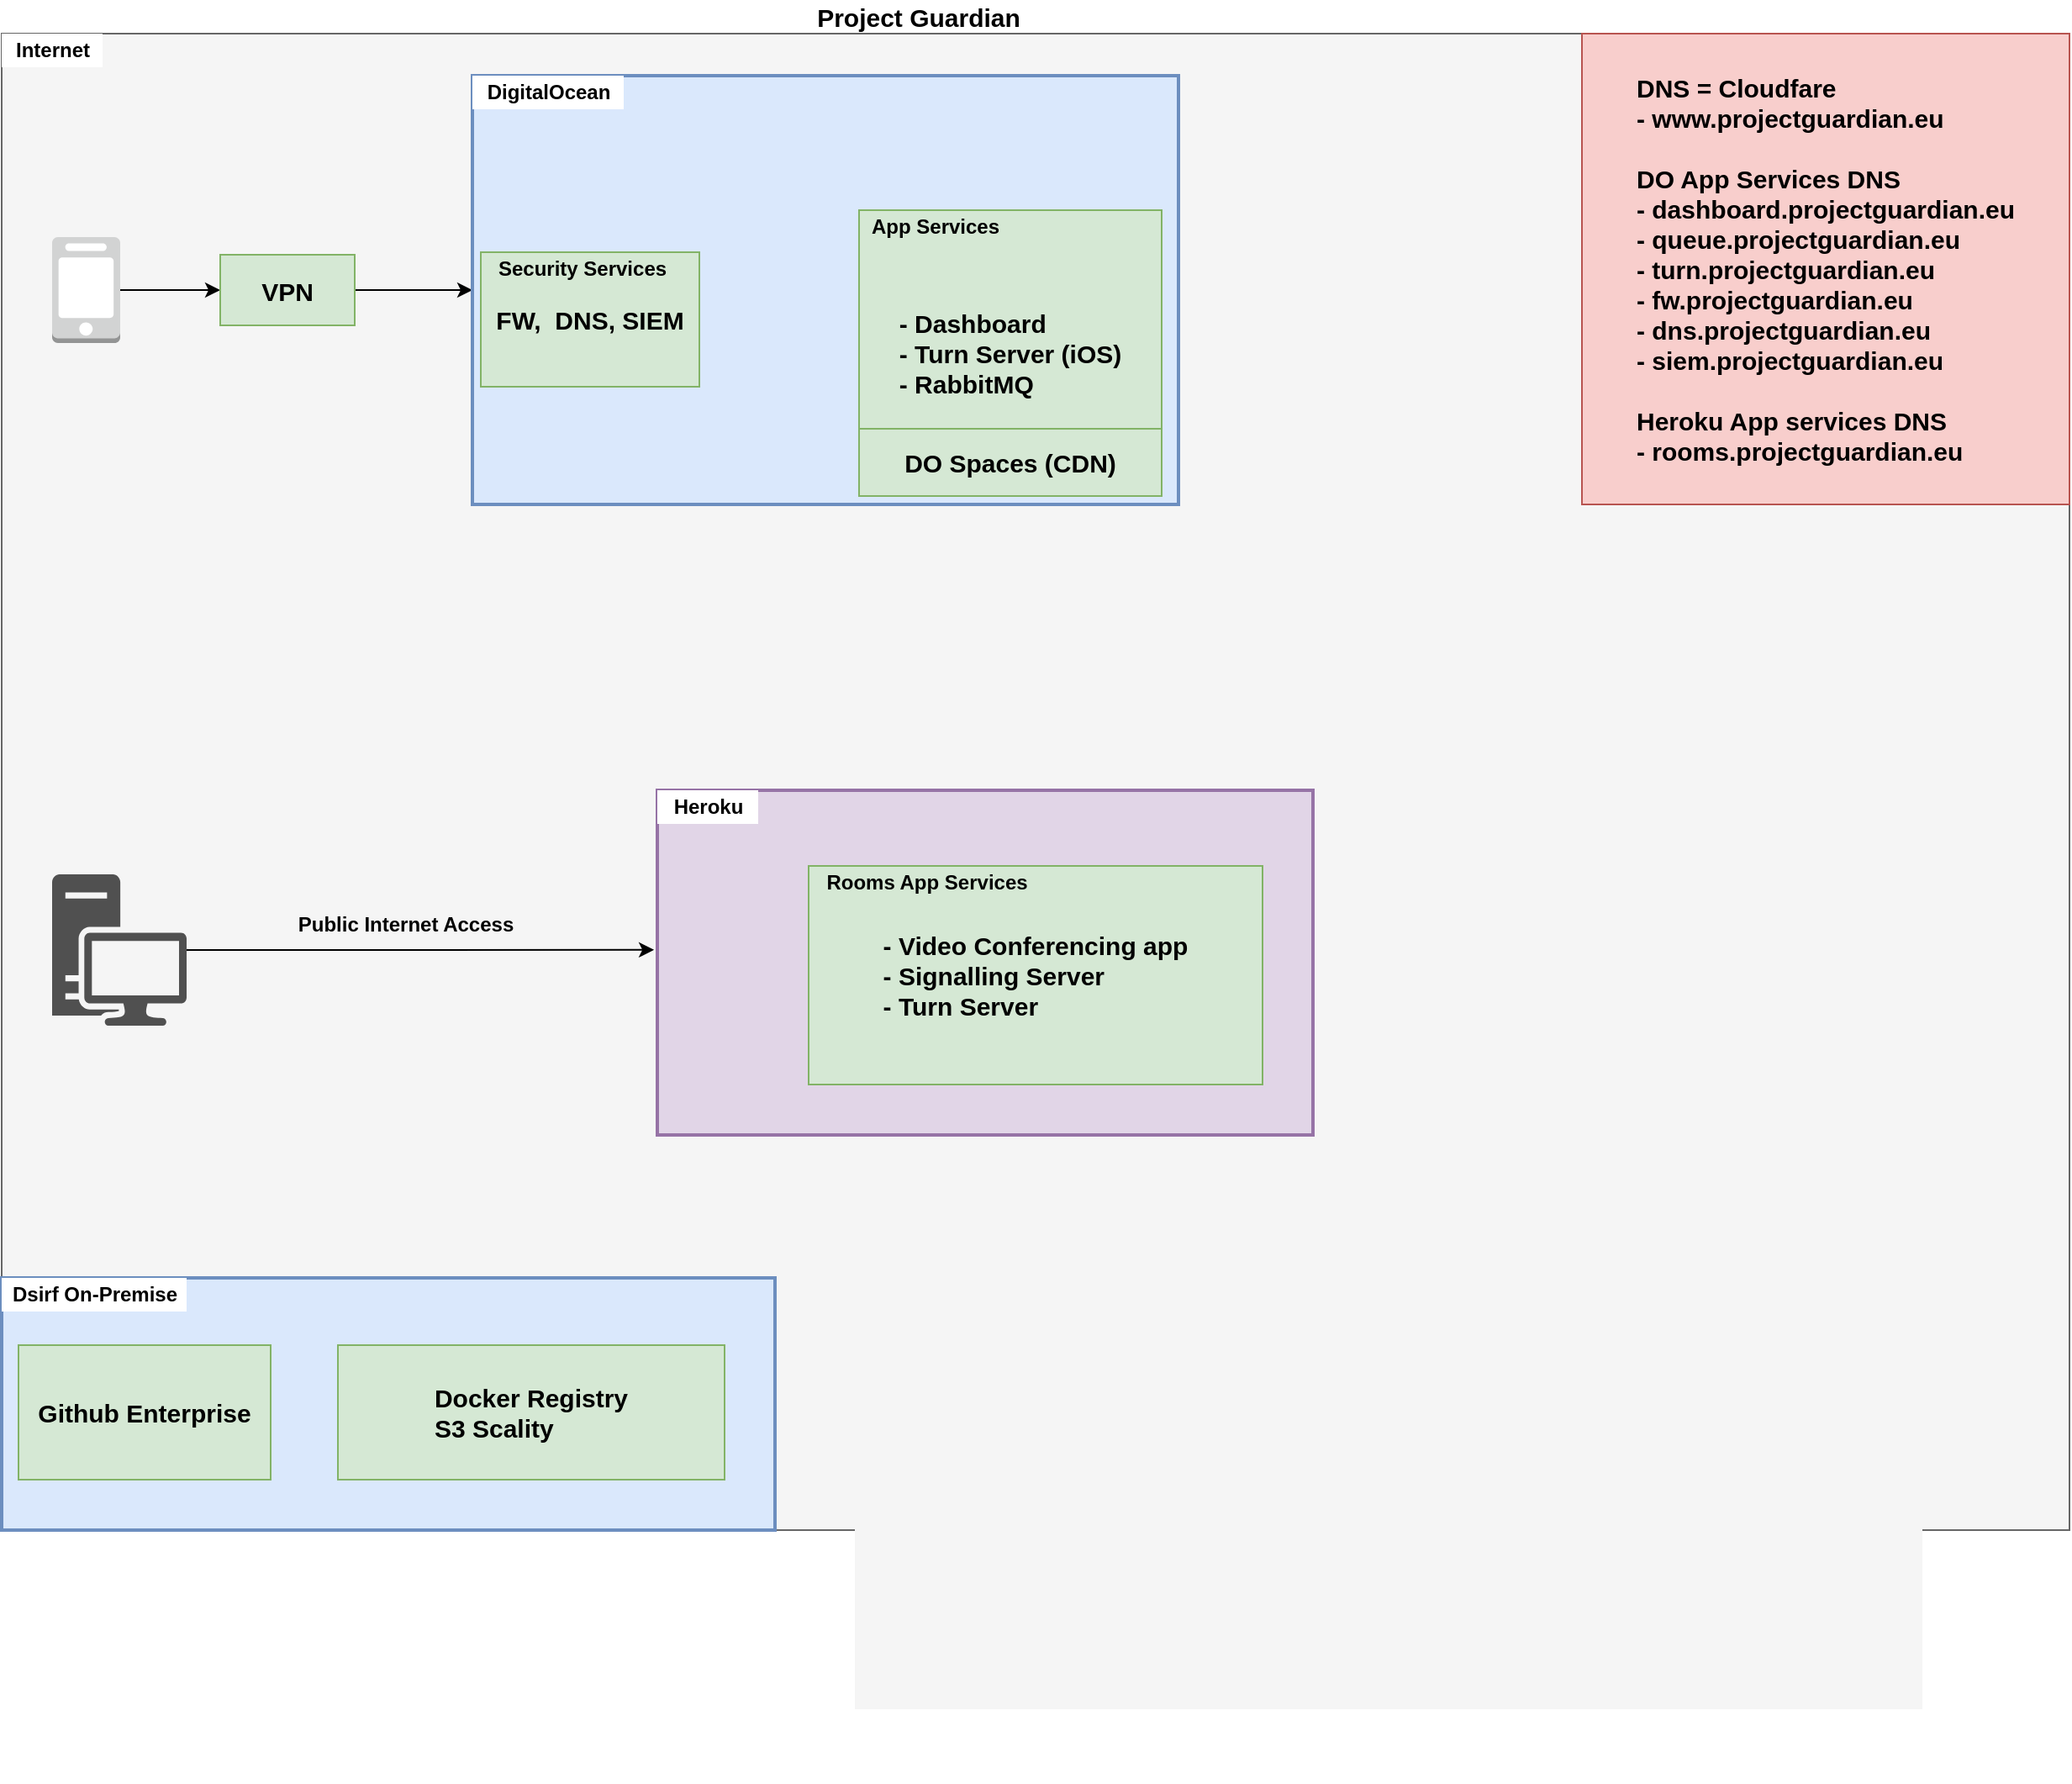<mxfile version="13.8.8" type="github">
  <diagram id="Kct_C77k4w69qnWXF-Gp" name="Page-1">
    <mxGraphModel dx="3766" dy="1265" grid="1" gridSize="10" guides="1" tooltips="1" connect="1" arrows="1" fold="1" page="1" pageScale="1" pageWidth="1700" pageHeight="1100" math="0" shadow="0">
      <root>
        <mxCell id="0" />
        <mxCell id="1" parent="0" />
        <mxCell id="mxm4oyXmpaIIjX80Ufu0-10" value="" style="rounded=0;whiteSpace=wrap;html=1;fillColor=#f5f5f5;strokeColor=#666666;fontColor=#333333;" vertex="1" parent="1">
          <mxGeometry y="60" width="1230" height="890" as="geometry" />
        </mxCell>
        <mxCell id="mxm4oyXmpaIIjX80Ufu0-1" value="Internet" style="text;html=1;align=center;verticalAlign=middle;resizable=0;points=[];autosize=1;fontStyle=1;fillColor=#ffffff;" vertex="1" parent="1">
          <mxGeometry y="60" width="60" height="20" as="geometry" />
        </mxCell>
        <mxCell id="mxm4oyXmpaIIjX80Ufu0-27" style="edgeStyle=orthogonalEdgeStyle;rounded=1;orthogonalLoop=1;jettySize=auto;html=1;entryX=0;entryY=0.5;entryDx=0;entryDy=0;" edge="1" parent="1" source="mxm4oyXmpaIIjX80Ufu0-4" target="mxm4oyXmpaIIjX80Ufu0-9">
          <mxGeometry relative="1" as="geometry" />
        </mxCell>
        <mxCell id="mxm4oyXmpaIIjX80Ufu0-4" value="" style="outlineConnect=0;dashed=0;verticalLabelPosition=bottom;verticalAlign=top;align=center;html=1;shape=mxgraph.aws3.mobile_client;fillColor=#D2D3D3;gradientColor=none;" vertex="1" parent="1">
          <mxGeometry x="30" y="181" width="40.5" height="63" as="geometry" />
        </mxCell>
        <mxCell id="mxm4oyXmpaIIjX80Ufu0-28" style="edgeStyle=orthogonalEdgeStyle;rounded=1;orthogonalLoop=1;jettySize=auto;html=1;entryX=0;entryY=0.5;entryDx=0;entryDy=0;" edge="1" parent="1" source="mxm4oyXmpaIIjX80Ufu0-9" target="mxm4oyXmpaIIjX80Ufu0-11">
          <mxGeometry relative="1" as="geometry" />
        </mxCell>
        <mxCell id="mxm4oyXmpaIIjX80Ufu0-9" value="&lt;font style=&quot;font-size: 15px&quot;&gt;VPN&lt;/font&gt;" style="rounded=0;whiteSpace=wrap;html=1;fontStyle=1;fillColor=#d5e8d4;strokeColor=#82b366;" vertex="1" parent="1">
          <mxGeometry x="130" y="191.5" width="80" height="42" as="geometry" />
        </mxCell>
        <mxCell id="mxm4oyXmpaIIjX80Ufu0-26" style="edgeStyle=orthogonalEdgeStyle;rounded=1;orthogonalLoop=1;jettySize=auto;html=1;entryX=-0.005;entryY=0.463;entryDx=0;entryDy=0;entryPerimeter=0;" edge="1" parent="1" source="mxm4oyXmpaIIjX80Ufu0-18" target="mxm4oyXmpaIIjX80Ufu0-20">
          <mxGeometry relative="1" as="geometry" />
        </mxCell>
        <mxCell id="mxm4oyXmpaIIjX80Ufu0-18" value="" style="pointerEvents=1;shadow=0;dashed=0;html=1;strokeColor=none;fillColor=#505050;labelPosition=center;verticalLabelPosition=bottom;verticalAlign=top;outlineConnect=0;align=center;shape=mxgraph.office.devices.workstation;" vertex="1" parent="1">
          <mxGeometry x="30" y="560" width="80" height="90" as="geometry" />
        </mxCell>
        <mxCell id="mxm4oyXmpaIIjX80Ufu0-19" value="Public Internet Access" style="text;html=1;align=center;verticalAlign=middle;resizable=0;points=[];autosize=1;fontStyle=1;" vertex="1" parent="1">
          <mxGeometry x="170" y="580" width="140" height="20" as="geometry" />
        </mxCell>
        <mxCell id="mxm4oyXmpaIIjX80Ufu0-25" value="" style="group" vertex="1" connectable="0" parent="1">
          <mxGeometry x="390" y="510" width="390" height="215" as="geometry" />
        </mxCell>
        <mxCell id="mxm4oyXmpaIIjX80Ufu0-20" value="" style="whiteSpace=wrap;html=1;strokeColor=#9673a6;strokeWidth=2;fillColor=#e1d5e7;" vertex="1" parent="mxm4oyXmpaIIjX80Ufu0-25">
          <mxGeometry width="390" height="205" as="geometry" />
        </mxCell>
        <mxCell id="mxm4oyXmpaIIjX80Ufu0-21" value="Heroku" style="text;html=1;align=center;verticalAlign=middle;resizable=0;points=[];autosize=1;fontStyle=1;fillColor=#ffffff;" vertex="1" parent="mxm4oyXmpaIIjX80Ufu0-25">
          <mxGeometry width="60" height="20" as="geometry" />
        </mxCell>
        <mxCell id="mxm4oyXmpaIIjX80Ufu0-24" value="" style="group" vertex="1" connectable="0" parent="mxm4oyXmpaIIjX80Ufu0-25">
          <mxGeometry x="90" y="45" width="270" height="170" as="geometry" />
        </mxCell>
        <mxCell id="mxm4oyXmpaIIjX80Ufu0-22" value="&lt;div style=&quot;text-align: justify&quot;&gt;&lt;span style=&quot;font-size: 15px&quot;&gt;&lt;b&gt;- Video Conferencing app&lt;/b&gt;&lt;/span&gt;&lt;/div&gt;&lt;div style=&quot;text-align: justify&quot;&gt;&lt;b&gt;&lt;span style=&quot;font-size: 15px&quot;&gt;-&amp;nbsp;Signalling&amp;nbsp;Server&lt;/span&gt;&lt;/b&gt;&lt;/div&gt;&lt;div style=&quot;text-align: justify&quot;&gt;&lt;span style=&quot;font-size: 15px&quot;&gt;&lt;b&gt;- Turn Server&lt;/b&gt;&lt;/span&gt;&lt;/div&gt;" style="whiteSpace=wrap;html=1;fillColor=#d5e8d4;strokeColor=#82b366;" vertex="1" parent="mxm4oyXmpaIIjX80Ufu0-24">
          <mxGeometry width="270" height="130" as="geometry" />
        </mxCell>
        <mxCell id="mxm4oyXmpaIIjX80Ufu0-23" value="Rooms App Services" style="text;html=1;align=center;verticalAlign=middle;resizable=0;points=[];autosize=1;fontStyle=1" vertex="1" parent="mxm4oyXmpaIIjX80Ufu0-24">
          <mxGeometry width="140" height="20" as="geometry" />
        </mxCell>
        <mxCell id="mxm4oyXmpaIIjX80Ufu0-29" value="&lt;div style=&quot;text-align: justify&quot;&gt;&lt;b&gt;&lt;font style=&quot;font-size: 15px&quot;&gt;DNS = Cloudfare&lt;/font&gt;&lt;/b&gt;&lt;/div&gt;&lt;div style=&quot;text-align: justify&quot;&gt;&lt;b&gt;&lt;font&gt;&lt;span style=&quot;font-size: 15px&quot;&gt;- www.projectguardian.eu&lt;/span&gt;&lt;/font&gt;&lt;/b&gt;&lt;/div&gt;&lt;div style=&quot;text-align: justify&quot;&gt;&lt;b&gt;&lt;font&gt;&lt;span style=&quot;font-size: 15px&quot;&gt;&lt;br&gt;&lt;/span&gt;&lt;/font&gt;&lt;/b&gt;&lt;/div&gt;&lt;div style=&quot;text-align: justify&quot;&gt;&lt;b&gt;&lt;font&gt;&lt;span style=&quot;font-size: 15px&quot;&gt;DO App Services DNS&lt;/span&gt;&lt;/font&gt;&lt;/b&gt;&lt;/div&gt;&lt;div style=&quot;text-align: justify&quot;&gt;&lt;b&gt;&lt;font&gt;&lt;span style=&quot;font-size: 15px&quot;&gt;- dashboard.projectguardian.eu&lt;/span&gt;&lt;/font&gt;&lt;/b&gt;&lt;/div&gt;&lt;div style=&quot;text-align: justify&quot;&gt;&lt;b&gt;&lt;font&gt;&lt;span style=&quot;font-size: 15px&quot;&gt;- queue.projectguardian.eu&lt;/span&gt;&lt;/font&gt;&lt;/b&gt;&lt;/div&gt;&lt;div style=&quot;text-align: justify&quot;&gt;&lt;b&gt;&lt;font&gt;&lt;span style=&quot;font-size: 15px&quot;&gt;- turn.projectguardian.eu&lt;/span&gt;&lt;/font&gt;&lt;/b&gt;&lt;/div&gt;&lt;div style=&quot;text-align: justify&quot;&gt;&lt;span style=&quot;font-size: 15px&quot;&gt;&lt;b&gt;- fw.projectguardian.eu&lt;/b&gt;&lt;/span&gt;&lt;/div&gt;&lt;div style=&quot;text-align: justify&quot;&gt;&lt;span style=&quot;font-size: 15px&quot;&gt;&lt;b&gt;- dns.projectguardian.eu&lt;/b&gt;&lt;/span&gt;&lt;/div&gt;&lt;div style=&quot;text-align: justify&quot;&gt;&lt;span style=&quot;font-size: 15px&quot;&gt;&lt;b&gt;- siem.projectguardian.eu&lt;/b&gt;&lt;/span&gt;&lt;/div&gt;&lt;div style=&quot;text-align: justify&quot;&gt;&lt;b&gt;&lt;font&gt;&lt;span style=&quot;font-size: 15px&quot;&gt;&lt;br&gt;&lt;/span&gt;&lt;/font&gt;&lt;/b&gt;&lt;/div&gt;&lt;div style=&quot;text-align: justify&quot;&gt;&lt;b&gt;&lt;font&gt;&lt;span style=&quot;font-size: 15px&quot;&gt;Heroku App services DNS&lt;/span&gt;&lt;/font&gt;&lt;/b&gt;&lt;/div&gt;&lt;div style=&quot;text-align: justify&quot;&gt;&lt;b&gt;&lt;font&gt;&lt;span style=&quot;font-size: 15px&quot;&gt;- rooms.projectguardian.eu&lt;/span&gt;&lt;/font&gt;&lt;/b&gt;&lt;/div&gt;" style="whiteSpace=wrap;html=1;fillColor=#f8cecc;strokeColor=#b85450;" vertex="1" parent="1">
          <mxGeometry x="940" y="60" width="290" height="280" as="geometry" />
        </mxCell>
        <mxCell id="mxm4oyXmpaIIjX80Ufu0-33" value="" style="group" vertex="1" connectable="0" parent="1">
          <mxGeometry y="800" width="625" height="300" as="geometry" />
        </mxCell>
        <mxCell id="mxm4oyXmpaIIjX80Ufu0-32" value="" style="whiteSpace=wrap;html=1;strokeColor=#6c8ebf;strokeWidth=2;fillColor=#dae8fc;" vertex="1" parent="mxm4oyXmpaIIjX80Ufu0-33">
          <mxGeometry width="460" height="150" as="geometry" />
        </mxCell>
        <mxCell id="mxm4oyXmpaIIjX80Ufu0-3" value="Dsirf On-Premise" style="text;html=1;align=center;verticalAlign=middle;resizable=0;points=[];autosize=1;fontStyle=1;fillColor=#ffffff;" vertex="1" parent="mxm4oyXmpaIIjX80Ufu0-33">
          <mxGeometry width="110" height="20" as="geometry" />
        </mxCell>
        <mxCell id="mxm4oyXmpaIIjX80Ufu0-34" value="&lt;div style=&quot;text-align: justify&quot;&gt;&lt;b&gt;&lt;font style=&quot;font-size: 15px&quot;&gt;Github Enterprise&lt;/font&gt;&lt;/b&gt;&lt;/div&gt;" style="whiteSpace=wrap;html=1;fillColor=#d5e8d4;strokeColor=#82b366;" vertex="1" parent="mxm4oyXmpaIIjX80Ufu0-33">
          <mxGeometry x="10" y="40" width="150" height="80" as="geometry" />
        </mxCell>
        <mxCell id="mxm4oyXmpaIIjX80Ufu0-35" value="&lt;div style=&quot;text-align: justify&quot;&gt;&lt;b&gt;&lt;font style=&quot;font-size: 15px&quot;&gt;Docker Registry&lt;/font&gt;&lt;/b&gt;&lt;/div&gt;&lt;div style=&quot;text-align: justify&quot;&gt;&lt;b&gt;&lt;font style=&quot;font-size: 15px&quot;&gt;S3 Scality&lt;/font&gt;&lt;/b&gt;&lt;/div&gt;" style="whiteSpace=wrap;html=1;fillColor=#d5e8d4;strokeColor=#82b366;" vertex="1" parent="mxm4oyXmpaIIjX80Ufu0-33">
          <mxGeometry x="200" y="40" width="230" height="80" as="geometry" />
        </mxCell>
        <mxCell id="mxm4oyXmpaIIjX80Ufu0-11" value="" style="whiteSpace=wrap;html=1;strokeColor=#6c8ebf;strokeWidth=2;fillColor=#dae8fc;" vertex="1" parent="1">
          <mxGeometry x="280" y="85" width="420" height="255" as="geometry" />
        </mxCell>
        <mxCell id="mxm4oyXmpaIIjX80Ufu0-13" value="&lt;div style=&quot;text-align: justify&quot;&gt;&lt;b&gt;&lt;font style=&quot;font-size: 15px&quot;&gt;FW, &amp;nbsp;DNS, SIEM&lt;/font&gt;&lt;/b&gt;&lt;/div&gt;" style="whiteSpace=wrap;html=1;fillColor=#d5e8d4;strokeColor=#82b366;" vertex="1" parent="1">
          <mxGeometry x="285" y="190" width="130" height="80" as="geometry" />
        </mxCell>
        <mxCell id="mxm4oyXmpaIIjX80Ufu0-6" value="DigitalOcean" style="text;html=1;align=center;verticalAlign=middle;resizable=0;points=[];autosize=1;fontStyle=1;fillColor=#ffffff;" vertex="1" parent="1">
          <mxGeometry x="280" y="85" width="90" height="20" as="geometry" />
        </mxCell>
        <mxCell id="mxm4oyXmpaIIjX80Ufu0-7" value="Security Services" style="text;html=1;align=center;verticalAlign=middle;resizable=0;points=[];autosize=1;fontStyle=1" vertex="1" parent="1">
          <mxGeometry x="285" y="190" width="120" height="20" as="geometry" />
        </mxCell>
        <mxCell id="mxm4oyXmpaIIjX80Ufu0-36" value="" style="group" vertex="1" connectable="0" parent="1">
          <mxGeometry x="510" y="165" width="180" height="170" as="geometry" />
        </mxCell>
        <mxCell id="mxm4oyXmpaIIjX80Ufu0-14" value="&lt;div style=&quot;text-align: justify&quot;&gt;&lt;span style=&quot;font-size: 15px&quot;&gt;&lt;b&gt;- Dashboard&lt;/b&gt;&lt;/span&gt;&lt;/div&gt;&lt;div style=&quot;text-align: justify&quot;&gt;&lt;span style=&quot;font-size: 15px&quot;&gt;&lt;b&gt;- Turn Server (iOS)&lt;/b&gt;&lt;/span&gt;&lt;/div&gt;&lt;div style=&quot;text-align: justify&quot;&gt;&lt;span style=&quot;font-size: 15px&quot;&gt;&lt;b&gt;- RabbitMQ&lt;/b&gt;&lt;/span&gt;&lt;/div&gt;" style="whiteSpace=wrap;html=1;fillColor=#d5e8d4;strokeColor=#82b366;" vertex="1" parent="mxm4oyXmpaIIjX80Ufu0-36">
          <mxGeometry width="180" height="170" as="geometry" />
        </mxCell>
        <mxCell id="mxm4oyXmpaIIjX80Ufu0-15" value="App Services" style="text;html=1;align=center;verticalAlign=middle;resizable=0;points=[];autosize=1;fontStyle=1" vertex="1" parent="mxm4oyXmpaIIjX80Ufu0-36">
          <mxGeometry width="90" height="20" as="geometry" />
        </mxCell>
        <mxCell id="mxm4oyXmpaIIjX80Ufu0-16" value="&lt;div style=&quot;text-align: justify&quot;&gt;&lt;b&gt;&lt;font style=&quot;font-size: 15px&quot;&gt;DO Spaces (CDN)&lt;/font&gt;&lt;/b&gt;&lt;/div&gt;" style="whiteSpace=wrap;html=1;fillColor=#d5e8d4;strokeColor=#82b366;" vertex="1" parent="mxm4oyXmpaIIjX80Ufu0-36">
          <mxGeometry y="130" width="180" height="40" as="geometry" />
        </mxCell>
        <mxCell id="mxm4oyXmpaIIjX80Ufu0-38" value="&lt;b&gt;&lt;font style=&quot;font-size: 15px&quot;&gt;Project Guardian&lt;/font&gt;&lt;/b&gt;" style="text;html=1;align=center;verticalAlign=middle;resizable=0;points=[];autosize=1;" vertex="1" parent="1">
          <mxGeometry x="475" y="40" width="140" height="20" as="geometry" />
        </mxCell>
      </root>
    </mxGraphModel>
  </diagram>
</mxfile>
